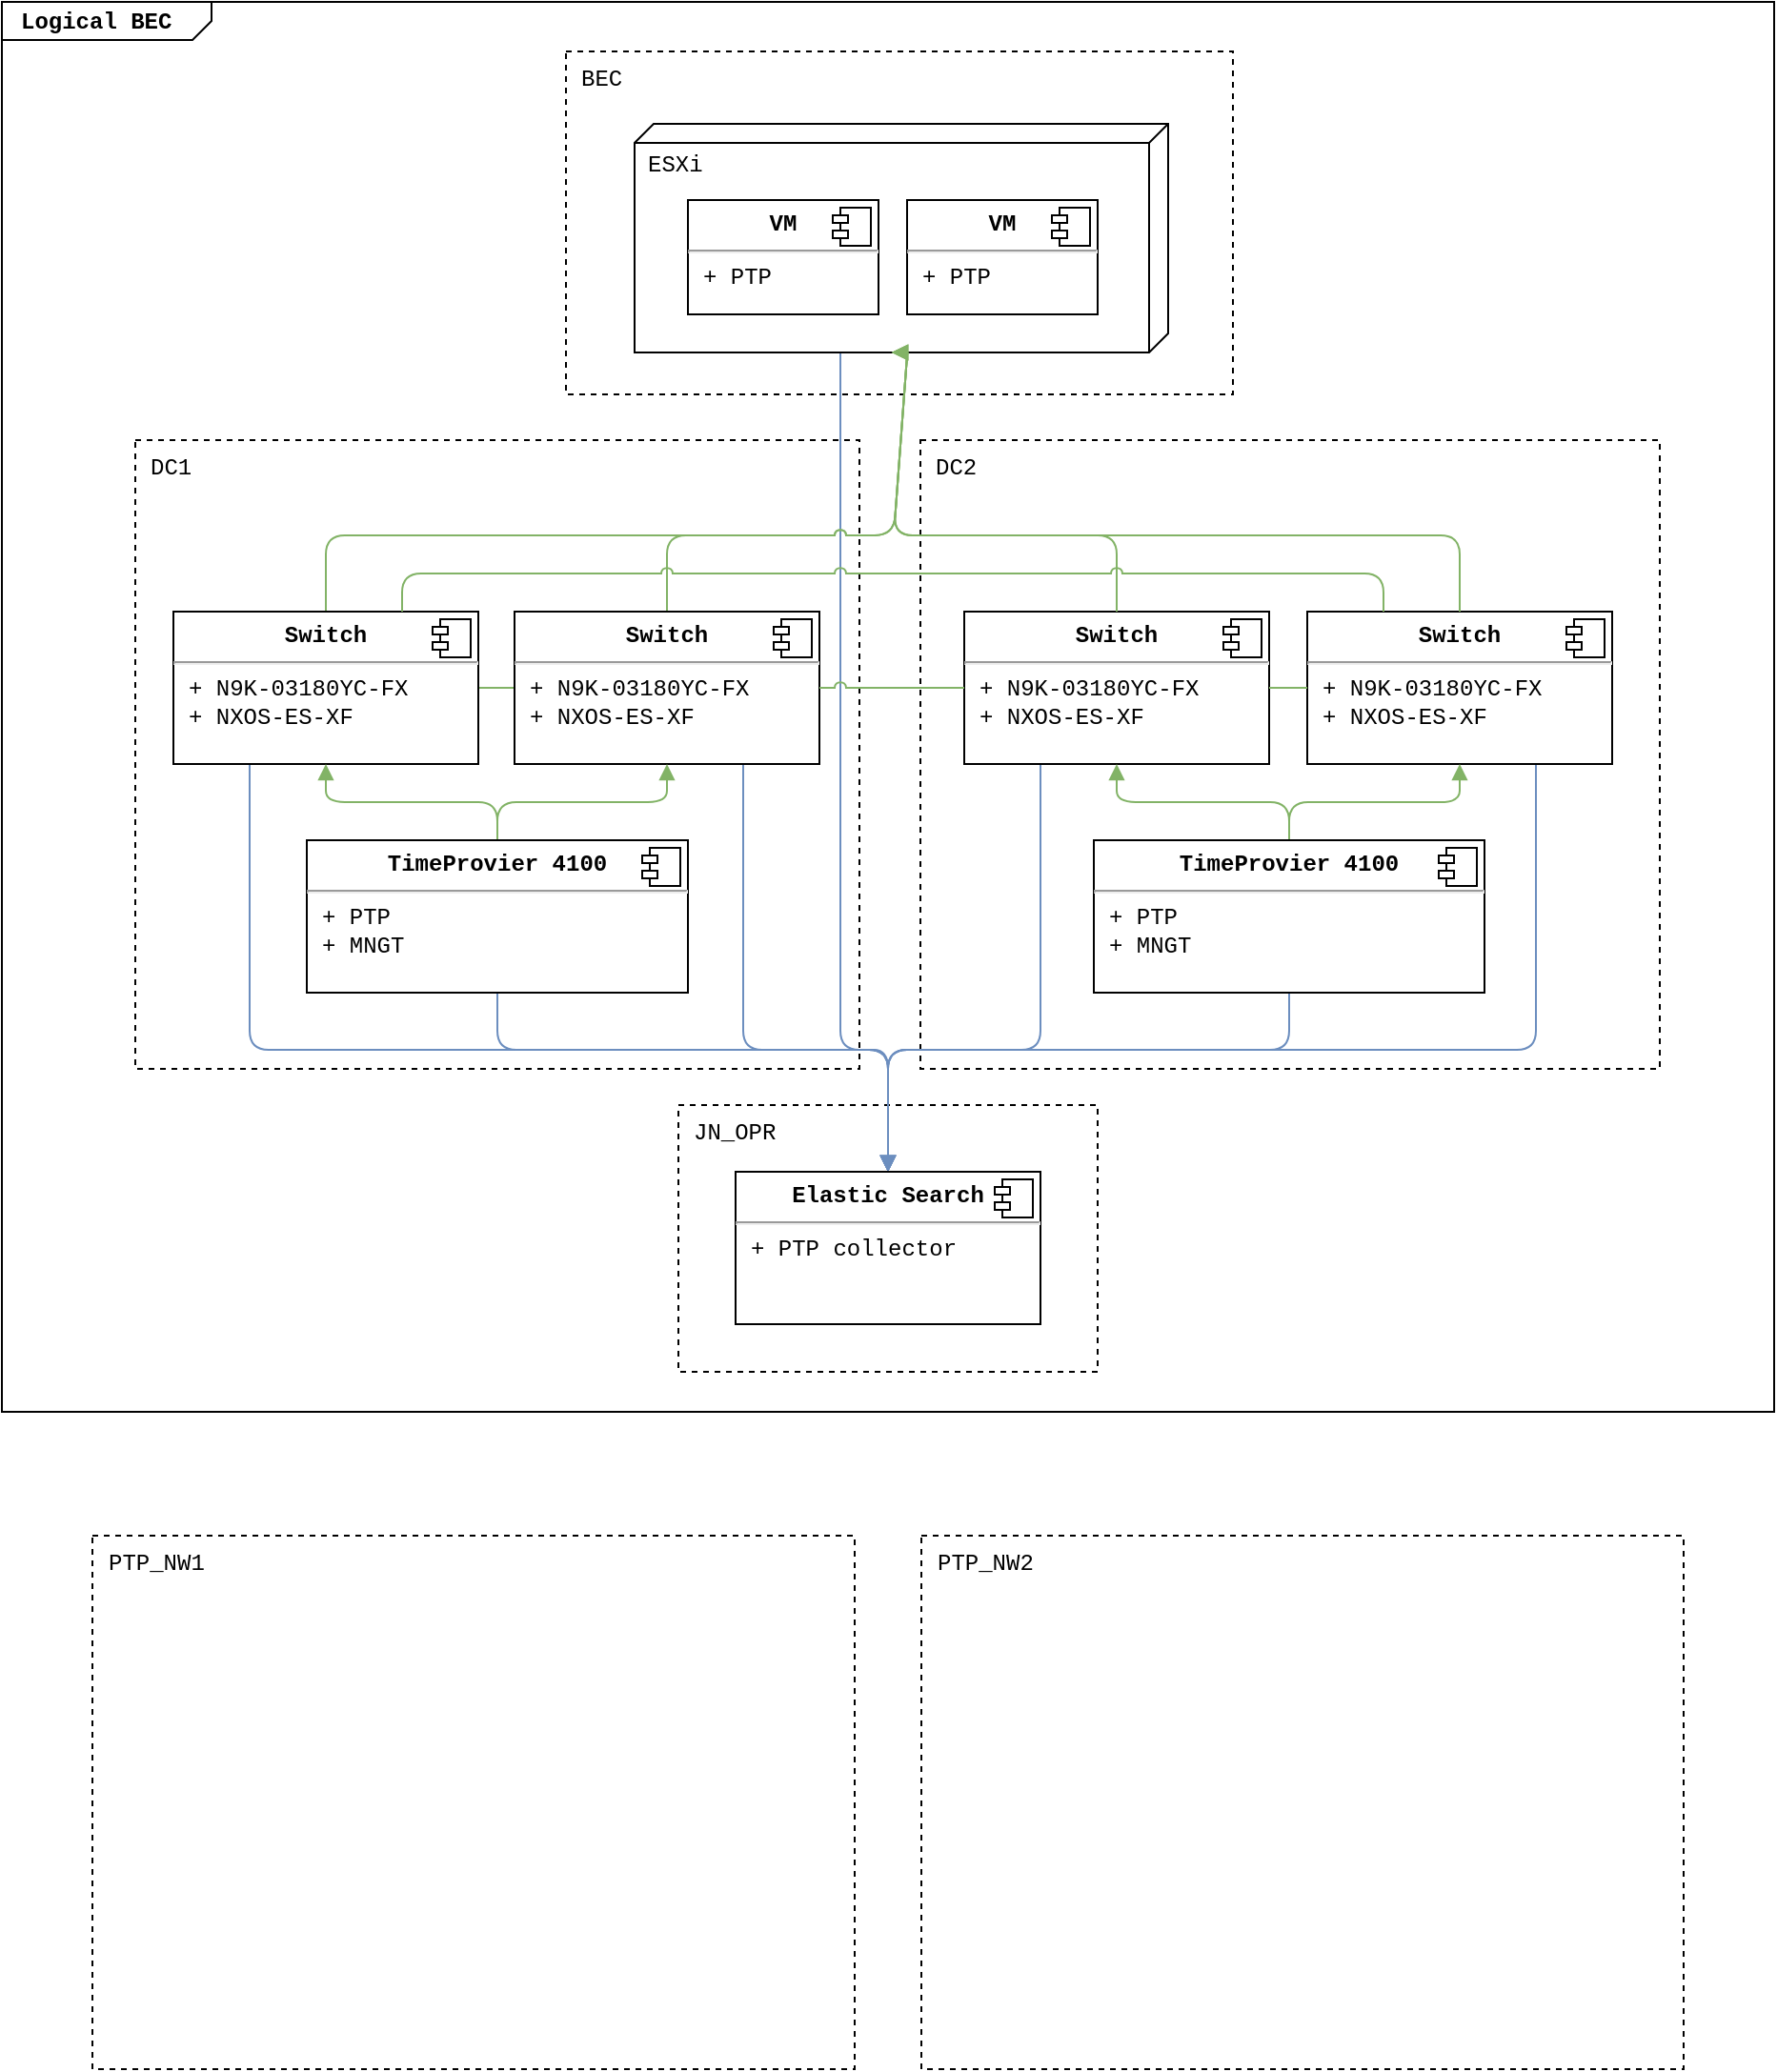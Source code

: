 <mxfile version="10.6.6" type="github"><diagram name="Page-1" id="929967ad-93f9-6ef4-fab6-5d389245f69c"><mxGraphModel dx="1162" dy="745" grid="1" gridSize="10" guides="1" tooltips="1" connect="1" arrows="1" fold="1" page="1" pageScale="1.5" pageWidth="827" pageHeight="1169" background="none" math="0" shadow="0"><root><mxCell id="0" style=";html=1;"/><mxCell id="1" style=";html=1;" parent="0"/><mxCell id="1672d66443f91eb5-1" value="&lt;p style=&quot;margin: 0px ; margin-top: 4px ; margin-left: 10px ; text-align: left&quot;&gt;&lt;b&gt;&lt;font&gt;Logical BEC&lt;/font&gt;&lt;/b&gt;&lt;/p&gt;" style="html=1;strokeWidth=1;shape=mxgraph.sysml.package;html=1;overflow=fill;whiteSpace=wrap;fillColor=none;gradientColor=none;fontSize=12;align=left;labelX=110;fontFamily=Courier New;fontStyle=0" parent="1" vertex="1"><mxGeometry x="130" y="100" width="930" height="740" as="geometry"/></mxCell><mxCell id="dyhb5RwCPjDu0L1C0ExR-2" value="BEC" style="html=1;rounded=0;dashed=1;fillColor=none;imageVerticalAlign=middle;align=left;verticalAlign=top;spacing=3;spacingLeft=5;fontFamily=Courier New;fontStyle=0" parent="1" vertex="1"><mxGeometry x="426" y="126" width="350" height="180" as="geometry"/></mxCell><mxCell id="Zo5ozZGkX_kthFSMkFMt-4" value="JN_OPR" style="html=1;rounded=0;dashed=1;fillColor=none;imageVerticalAlign=middle;align=left;verticalAlign=top;spacing=3;spacingLeft=5;comic=0;absoluteArcSize=0;noLabel=0;fixDash=0;part=0;backgroundOutline=0;fontFamily=Courier New;fontStyle=0" vertex="1" parent="1"><mxGeometry x="485" y="679" width="220" height="140" as="geometry"/></mxCell><mxCell id="dyhb5RwCPjDu0L1C0ExR-48" value="DC2" style="html=1;rounded=0;dashed=1;fillColor=none;imageVerticalAlign=middle;align=left;verticalAlign=top;spacing=3;spacingLeft=5;strokeColor=#000000;perimeterSpacing=0;gradientColor=none;shadow=0;glass=0;fontFamily=Courier New;fontStyle=0;" parent="1" vertex="1"><mxGeometry x="612" y="330" width="388" height="330" as="geometry"/></mxCell><mxCell id="dyhb5RwCPjDu0L1C0ExR-47" value="DC1" style="html=1;rounded=0;dashed=1;fillColor=none;imageVerticalAlign=middle;align=left;verticalAlign=top;spacing=3;spacingLeft=5;glass=0;shadow=0;fontFamily=Courier New;fontStyle=0" parent="1" vertex="1"><mxGeometry x="200" y="330" width="380" height="330" as="geometry"/></mxCell><mxCell id="Zo5ozZGkX_kthFSMkFMt-19" style="edgeStyle=orthogonalEdgeStyle;rounded=1;orthogonalLoop=1;jettySize=auto;html=1;entryX=0.5;entryY=0;entryDx=0;entryDy=0;fontFamily=Courier New;endArrow=block;endFill=1;fillColor=#dae8fc;strokeColor=#6c8ebf;" edge="1" parent="1" source="dyhb5RwCPjDu0L1C0ExR-10" target="Zo5ozZGkX_kthFSMkFMt-5"><mxGeometry relative="1" as="geometry"><mxPoint x="565" y="286" as="sourcePoint"/><Array as="points"><mxPoint x="570" y="650"/><mxPoint x="595" y="650"/></Array></mxGeometry></mxCell><mxCell id="dyhb5RwCPjDu0L1C0ExR-10" value="ESXi" style="verticalAlign=top;align=left;spacingTop=8;spacingLeft=5;spacingRight=12;shape=cube;size=10;direction=south;fontStyle=0;html=1;fontFamily=Courier New;" parent="1" vertex="1"><mxGeometry x="462" y="164" width="280" height="120" as="geometry"/></mxCell><mxCell id="dyhb5RwCPjDu0L1C0ExR-11" value="&lt;p style=&quot;text-align: center ; margin: 6px 0px 0px&quot;&gt;&lt;b&gt;VM&lt;/b&gt;&lt;/p&gt;&lt;hr style=&quot;text-align: center&quot;&gt;&lt;p style=&quot;margin: 0px ; margin-left: 8px&quot;&gt;+ PTP&lt;/p&gt;" style="align=left;overflow=fill;html=1;fontFamily=Courier New;fontStyle=0" parent="1" vertex="1"><mxGeometry x="490" y="204" width="100" height="60" as="geometry"/></mxCell><mxCell id="dyhb5RwCPjDu0L1C0ExR-12" value="" style="shape=component;jettyWidth=8;jettyHeight=4;fontFamily=Courier New;fontStyle=0" parent="dyhb5RwCPjDu0L1C0ExR-11" vertex="1"><mxGeometry x="1" width="20" height="20" relative="1" as="geometry"><mxPoint x="-24" y="4" as="offset"/></mxGeometry></mxCell><mxCell id="dyhb5RwCPjDu0L1C0ExR-13" value="&lt;p style=&quot;text-align: center ; margin: 6px 0px 0px&quot;&gt;&lt;b&gt;VM&lt;/b&gt;&lt;/p&gt;&lt;hr style=&quot;text-align: center&quot;&gt;&lt;p style=&quot;margin: 0px ; margin-left: 8px&quot;&gt;+ PTP&lt;/p&gt;" style="align=left;overflow=fill;html=1;fontFamily=Courier New;fontStyle=0" parent="1" vertex="1"><mxGeometry x="605" y="204" width="100" height="60" as="geometry"/></mxCell><mxCell id="dyhb5RwCPjDu0L1C0ExR-14" value="" style="shape=component;jettyWidth=8;jettyHeight=4;fontFamily=Courier New;fontStyle=0" parent="dyhb5RwCPjDu0L1C0ExR-13" vertex="1"><mxGeometry x="1" width="20" height="20" relative="1" as="geometry"><mxPoint x="-24" y="4" as="offset"/></mxGeometry></mxCell><mxCell id="dyhb5RwCPjDu0L1C0ExR-15" value="PTP_NW1" style="html=1;rounded=0;dashed=1;fillColor=none;imageVerticalAlign=middle;align=left;verticalAlign=top;spacing=3;spacingLeft=5;comic=0;absoluteArcSize=0;noLabel=0;fixDash=0;part=0;backgroundOutline=0;fontFamily=Courier New;fontStyle=0" parent="1" vertex="1"><mxGeometry x="177.5" y="905" width="400" height="280" as="geometry"/></mxCell><mxCell id="dyhb5RwCPjDu0L1C0ExR-16" value="PTP_NW2" style="html=1;rounded=0;dashed=1;fillColor=none;imageVerticalAlign=middle;align=left;verticalAlign=top;spacing=3;spacingLeft=5;fontFamily=Courier New;fontStyle=0" parent="1" vertex="1"><mxGeometry x="612.5" y="905" width="400" height="280" as="geometry"/></mxCell><mxCell id="dyhb5RwCPjDu0L1C0ExR-36" style="rounded=1;orthogonalLoop=1;jettySize=auto;html=1;exitX=1;exitY=0.5;exitDx=0;exitDy=0;entryX=0;entryY=0.5;entryDx=0;entryDy=0;fontSize=12;edgeStyle=orthogonalEdgeStyle;endArrow=none;endFill=0;fontFamily=Courier New;fontStyle=0;fillColor=#d5e8d4;strokeColor=#82b366;" parent="1" source="dyhb5RwCPjDu0L1C0ExR-17" target="dyhb5RwCPjDu0L1C0ExR-21" edge="1"><mxGeometry relative="1" as="geometry"/></mxCell><mxCell id="dyhb5RwCPjDu0L1C0ExR-40" style="rounded=1;orthogonalLoop=1;jettySize=auto;html=1;exitX=0.5;exitY=0;exitDx=0;exitDy=0;fontSize=12;entryX=0;entryY=0;entryDx=120;entryDy=145;entryPerimeter=0;edgeStyle=orthogonalEdgeStyle;endArrow=block;endFill=1;fontFamily=Courier New;fontStyle=0;fillColor=#d5e8d4;strokeColor=#82b366;jumpStyle=arc;" parent="1" source="dyhb5RwCPjDu0L1C0ExR-17" target="dyhb5RwCPjDu0L1C0ExR-10" edge="1"><mxGeometry relative="1" as="geometry"><Array as="points"><mxPoint x="300" y="380"/><mxPoint x="598" y="380"/></Array></mxGeometry></mxCell><mxCell id="Zo5ozZGkX_kthFSMkFMt-15" style="edgeStyle=orthogonalEdgeStyle;rounded=1;orthogonalLoop=1;jettySize=auto;html=1;exitX=0.25;exitY=1;exitDx=0;exitDy=0;entryX=0.5;entryY=0;entryDx=0;entryDy=0;fontFamily=Courier New;endArrow=block;endFill=1;fillColor=#dae8fc;strokeColor=#6c8ebf;" edge="1" parent="1" source="dyhb5RwCPjDu0L1C0ExR-17" target="Zo5ozZGkX_kthFSMkFMt-5"><mxGeometry relative="1" as="geometry"><Array as="points"><mxPoint x="260" y="650"/><mxPoint x="595" y="650"/></Array></mxGeometry></mxCell><mxCell id="dyhb5RwCPjDu0L1C0ExR-17" value="&lt;p style=&quot;margin: 0px ; margin-top: 6px ; text-align: center&quot;&gt;&lt;b&gt;Switch&lt;/b&gt;&lt;/p&gt;&lt;hr&gt;&lt;p style=&quot;margin: 0px ; margin-left: 8px&quot;&gt;+ N9K-03180YC-FX&lt;br&gt;+ NXOS-ES-XF&lt;/p&gt;" style="align=left;overflow=fill;html=1;rounded=0;fontFamily=Courier New;fontStyle=0" parent="1" vertex="1"><mxGeometry x="220" y="420" width="160" height="80" as="geometry"/></mxCell><mxCell id="dyhb5RwCPjDu0L1C0ExR-18" value="" style="shape=component;jettyWidth=8;jettyHeight=4;fontFamily=Courier New;fontStyle=0" parent="dyhb5RwCPjDu0L1C0ExR-17" vertex="1"><mxGeometry x="1" width="20" height="20" relative="1" as="geometry"><mxPoint x="-24" y="4" as="offset"/></mxGeometry></mxCell><mxCell id="dyhb5RwCPjDu0L1C0ExR-41" style="rounded=1;orthogonalLoop=1;jettySize=auto;html=1;exitX=0.5;exitY=0;exitDx=0;exitDy=0;fontSize=12;entryX=0;entryY=0;entryDx=120;entryDy=145;entryPerimeter=0;edgeStyle=orthogonalEdgeStyle;endArrow=block;endFill=1;noJump=0;jumpStyle=arc;fontFamily=Courier New;fontStyle=0;fillColor=#d5e8d4;strokeColor=#82b366;" parent="1" source="dyhb5RwCPjDu0L1C0ExR-21" target="dyhb5RwCPjDu0L1C0ExR-10" edge="1"><mxGeometry relative="1" as="geometry"><mxPoint x="600" y="270.0" as="targetPoint"/><Array as="points"><mxPoint x="479" y="380"/><mxPoint x="598" y="380"/></Array></mxGeometry></mxCell><mxCell id="Zo5ozZGkX_kthFSMkFMt-16" style="edgeStyle=orthogonalEdgeStyle;rounded=1;orthogonalLoop=1;jettySize=auto;html=1;exitX=0.75;exitY=1;exitDx=0;exitDy=0;fontFamily=Courier New;entryX=0.5;entryY=0;entryDx=0;entryDy=0;endArrow=block;endFill=1;fillColor=#dae8fc;strokeColor=#6c8ebf;" edge="1" parent="1" source="dyhb5RwCPjDu0L1C0ExR-21" target="Zo5ozZGkX_kthFSMkFMt-5"><mxGeometry relative="1" as="geometry"><mxPoint x="290" y="690" as="targetPoint"/><Array as="points"><mxPoint x="519" y="650"/><mxPoint x="595" y="650"/></Array></mxGeometry></mxCell><mxCell id="dyhb5RwCPjDu0L1C0ExR-21" value="&lt;p style=&quot;margin: 0px ; margin-top: 6px ; text-align: center&quot;&gt;&lt;b&gt;Switch&lt;/b&gt;&lt;/p&gt;&lt;hr&gt;&lt;p style=&quot;margin: 0px ; margin-left: 8px&quot;&gt;+ N9K-03180YC-FX&lt;br&gt;+ NXOS-ES-XF&lt;/p&gt;" style="align=left;overflow=fill;html=1;rounded=0;fontFamily=Courier New;fontStyle=0" parent="1" vertex="1"><mxGeometry x="399" y="420" width="160" height="80" as="geometry"/></mxCell><mxCell id="dyhb5RwCPjDu0L1C0ExR-22" value="" style="shape=component;jettyWidth=8;jettyHeight=4;fontFamily=Courier New;fontStyle=0" parent="dyhb5RwCPjDu0L1C0ExR-21" vertex="1"><mxGeometry x="1" width="20" height="20" relative="1" as="geometry"><mxPoint x="-24" y="4" as="offset"/></mxGeometry></mxCell><mxCell id="Zo5ozZGkX_kthFSMkFMt-18" style="edgeStyle=orthogonalEdgeStyle;rounded=1;orthogonalLoop=1;jettySize=auto;html=1;exitX=0.75;exitY=1;exitDx=0;exitDy=0;entryX=0.5;entryY=0;entryDx=0;entryDy=0;fontFamily=Courier New;endArrow=block;endFill=1;fillColor=#dae8fc;strokeColor=#6c8ebf;" edge="1" parent="1" source="dyhb5RwCPjDu0L1C0ExR-23" target="Zo5ozZGkX_kthFSMkFMt-5"><mxGeometry relative="1" as="geometry"><Array as="points"><mxPoint x="935" y="650"/><mxPoint x="595" y="650"/></Array></mxGeometry></mxCell><mxCell id="dyhb5RwCPjDu0L1C0ExR-23" value="&lt;p style=&quot;margin: 0px ; margin-top: 6px ; text-align: center&quot;&gt;&lt;b&gt;Switch&lt;/b&gt;&lt;/p&gt;&lt;hr&gt;&lt;p style=&quot;margin: 0px ; margin-left: 8px&quot;&gt;+ N9K-03180YC-FX&lt;br&gt;+ NXOS-ES-XF&lt;/p&gt;" style="align=left;overflow=fill;html=1;rounded=0;fontFamily=Courier New;fontStyle=0" parent="1" vertex="1"><mxGeometry x="815" y="420" width="160" height="80" as="geometry"/></mxCell><mxCell id="dyhb5RwCPjDu0L1C0ExR-24" value="" style="shape=component;jettyWidth=8;jettyHeight=4;fontFamily=Courier New;fontStyle=0" parent="dyhb5RwCPjDu0L1C0ExR-23" vertex="1"><mxGeometry x="1" width="20" height="20" relative="1" as="geometry"><mxPoint x="-24" y="4" as="offset"/></mxGeometry></mxCell><mxCell id="Zo5ozZGkX_kthFSMkFMt-17" style="edgeStyle=orthogonalEdgeStyle;rounded=1;orthogonalLoop=1;jettySize=auto;html=1;exitX=0.25;exitY=1;exitDx=0;exitDy=0;fontFamily=Courier New;entryX=0.5;entryY=0;entryDx=0;entryDy=0;endArrow=block;endFill=1;fillColor=#dae8fc;strokeColor=#6c8ebf;" edge="1" parent="1" source="dyhb5RwCPjDu0L1C0ExR-25" target="Zo5ozZGkX_kthFSMkFMt-5"><mxGeometry relative="1" as="geometry"><mxPoint x="290" y="690" as="targetPoint"/><Array as="points"><mxPoint x="675" y="650"/><mxPoint x="595" y="650"/></Array></mxGeometry></mxCell><mxCell id="dyhb5RwCPjDu0L1C0ExR-25" value="&lt;p style=&quot;margin: 0px ; margin-top: 6px ; text-align: center&quot;&gt;&lt;b&gt;Switch&lt;/b&gt;&lt;/p&gt;&lt;hr&gt;&lt;p style=&quot;margin: 0px ; margin-left: 8px&quot;&gt;+ N9K-03180YC-FX&lt;br&gt;+ NXOS-ES-XF&lt;/p&gt;" style="align=left;overflow=fill;html=1;rounded=0;fontFamily=Courier New;fontStyle=0" parent="1" vertex="1"><mxGeometry x="635" y="420" width="160" height="80" as="geometry"/></mxCell><mxCell id="dyhb5RwCPjDu0L1C0ExR-26" value="" style="shape=component;jettyWidth=8;jettyHeight=4;fontFamily=Courier New;fontStyle=0" parent="dyhb5RwCPjDu0L1C0ExR-25" vertex="1"><mxGeometry x="1" width="20" height="20" relative="1" as="geometry"><mxPoint x="-24" y="4" as="offset"/></mxGeometry></mxCell><mxCell id="dyhb5RwCPjDu0L1C0ExR-34" style="rounded=1;orthogonalLoop=1;jettySize=auto;html=1;exitX=0.5;exitY=0;exitDx=0;exitDy=0;entryX=0.5;entryY=1;entryDx=0;entryDy=0;fontSize=12;edgeStyle=orthogonalEdgeStyle;endArrow=block;endFill=1;fontFamily=Courier New;fontStyle=0;fillColor=#d5e8d4;strokeColor=#82b366;" parent="1" source="dyhb5RwCPjDu0L1C0ExR-27" target="dyhb5RwCPjDu0L1C0ExR-17" edge="1"><mxGeometry relative="1" as="geometry"/></mxCell><mxCell id="dyhb5RwCPjDu0L1C0ExR-35" style="rounded=1;orthogonalLoop=1;jettySize=auto;html=1;exitX=0.5;exitY=0;exitDx=0;exitDy=0;entryX=0.5;entryY=1;entryDx=0;entryDy=0;fontSize=12;edgeStyle=orthogonalEdgeStyle;endArrow=block;endFill=1;fontFamily=Courier New;fontStyle=0;fillColor=#d5e8d4;strokeColor=#82b366;" parent="1" source="dyhb5RwCPjDu0L1C0ExR-27" target="dyhb5RwCPjDu0L1C0ExR-21" edge="1"><mxGeometry relative="1" as="geometry"/></mxCell><mxCell id="Zo5ozZGkX_kthFSMkFMt-9" style="edgeStyle=orthogonalEdgeStyle;rounded=1;orthogonalLoop=1;jettySize=auto;html=1;exitX=0.5;exitY=1;exitDx=0;exitDy=0;entryX=0.5;entryY=0;entryDx=0;entryDy=0;fontFamily=Courier New;endArrow=block;endFill=1;fillColor=#dae8fc;strokeColor=#6c8ebf;" edge="1" parent="1" source="dyhb5RwCPjDu0L1C0ExR-27" target="Zo5ozZGkX_kthFSMkFMt-5"><mxGeometry relative="1" as="geometry"><Array as="points"><mxPoint x="390" y="650"/><mxPoint x="595" y="650"/></Array></mxGeometry></mxCell><mxCell id="dyhb5RwCPjDu0L1C0ExR-27" value="&lt;p style=&quot;text-align: center ; margin: 6px 0px 0px&quot;&gt;&lt;b&gt;TimeProvier 4100&lt;/b&gt;&lt;/p&gt;&lt;hr&gt;&lt;p style=&quot;margin: 0px ; margin-left: 8px&quot;&gt;+ PTP&lt;br&gt;+ MNGT&lt;/p&gt;" style="align=left;overflow=fill;html=1;rounded=0;fontFamily=Courier New;fontStyle=0" parent="1" vertex="1"><mxGeometry x="290" y="540" width="200" height="80" as="geometry"/></mxCell><mxCell id="dyhb5RwCPjDu0L1C0ExR-28" value="" style="shape=component;jettyWidth=8;jettyHeight=4;fontSize=11;fontFamily=Courier New;fontStyle=0" parent="dyhb5RwCPjDu0L1C0ExR-27" vertex="1"><mxGeometry x="1" width="20" height="20" relative="1" as="geometry"><mxPoint x="-24" y="4" as="offset"/></mxGeometry></mxCell><mxCell id="dyhb5RwCPjDu0L1C0ExR-32" style="orthogonalLoop=1;jettySize=auto;html=1;exitX=0.5;exitY=0;exitDx=0;exitDy=0;entryX=0.5;entryY=1;entryDx=0;entryDy=0;fontSize=12;endArrow=block;endFill=1;rounded=1;edgeStyle=orthogonalEdgeStyle;elbow=vertical;jumpStyle=arc;fontFamily=Courier New;fontStyle=0;fillColor=#d5e8d4;strokeColor=#82b366;" parent="1" source="dyhb5RwCPjDu0L1C0ExR-29" target="dyhb5RwCPjDu0L1C0ExR-25" edge="1"><mxGeometry relative="1" as="geometry"/></mxCell><mxCell id="dyhb5RwCPjDu0L1C0ExR-33" style="orthogonalLoop=1;jettySize=auto;html=1;exitX=0.5;exitY=0;exitDx=0;exitDy=0;entryX=0.5;entryY=1;entryDx=0;entryDy=0;fontSize=12;endArrow=block;endFill=1;rounded=1;edgeStyle=orthogonalEdgeStyle;elbow=vertical;jumpStyle=arc;fontFamily=Courier New;fontStyle=0;fillColor=#d5e8d4;strokeColor=#82b366;" parent="1" source="dyhb5RwCPjDu0L1C0ExR-29" target="dyhb5RwCPjDu0L1C0ExR-23" edge="1"><mxGeometry relative="1" as="geometry"/></mxCell><mxCell id="Zo5ozZGkX_kthFSMkFMt-10" style="edgeStyle=orthogonalEdgeStyle;rounded=1;orthogonalLoop=1;jettySize=auto;html=1;exitX=0.5;exitY=1;exitDx=0;exitDy=0;fontFamily=Courier New;entryX=0.5;entryY=0;entryDx=0;entryDy=0;endArrow=block;endFill=1;fillColor=#dae8fc;strokeColor=#6c8ebf;" edge="1" parent="1" source="dyhb5RwCPjDu0L1C0ExR-29" target="Zo5ozZGkX_kthFSMkFMt-5"><mxGeometry relative="1" as="geometry"><mxPoint x="290" y="700" as="targetPoint"/><Array as="points"><mxPoint x="805" y="650"/><mxPoint x="595" y="650"/></Array></mxGeometry></mxCell><mxCell id="dyhb5RwCPjDu0L1C0ExR-29" value="&lt;p style=&quot;text-align: center ; margin: 6px 0px 0px&quot;&gt;&lt;b&gt;TimeProvier 4100&lt;/b&gt;&lt;/p&gt;&lt;hr&gt;&lt;p style=&quot;margin: 0px ; margin-left: 8px&quot;&gt;+ PTP&lt;br&gt;+ MNGT&lt;/p&gt;" style="align=left;overflow=fill;html=1;rounded=0;fontFamily=Courier New;fontStyle=0" parent="1" vertex="1"><mxGeometry x="703" y="540" width="205" height="80" as="geometry"/></mxCell><mxCell id="dyhb5RwCPjDu0L1C0ExR-30" value="" style="shape=component;jettyWidth=8;jettyHeight=4;fontSize=11;fontFamily=Courier New;fontStyle=0" parent="dyhb5RwCPjDu0L1C0ExR-29" vertex="1"><mxGeometry x="1" width="20" height="20" relative="1" as="geometry"><mxPoint x="-24" y="4" as="offset"/></mxGeometry></mxCell><mxCell id="dyhb5RwCPjDu0L1C0ExR-42" style="rounded=1;orthogonalLoop=1;jettySize=auto;html=1;exitX=1;exitY=0.5;exitDx=0;exitDy=0;entryX=0;entryY=0.5;entryDx=0;entryDy=0;fontSize=12;edgeStyle=orthogonalEdgeStyle;endArrow=none;endFill=0;fontFamily=Courier New;fontStyle=0;fillColor=#d5e8d4;strokeColor=#82b366;jumpStyle=arc;" parent="1" source="dyhb5RwCPjDu0L1C0ExR-21" target="dyhb5RwCPjDu0L1C0ExR-25" edge="1"><mxGeometry relative="1" as="geometry"><mxPoint x="340" y="470" as="sourcePoint"/><mxPoint x="395" y="470" as="targetPoint"/></mxGeometry></mxCell><mxCell id="dyhb5RwCPjDu0L1C0ExR-43" style="rounded=1;orthogonalLoop=1;jettySize=auto;html=1;exitX=1;exitY=0.5;exitDx=0;exitDy=0;entryX=0;entryY=0.5;entryDx=0;entryDy=0;fontSize=12;edgeStyle=orthogonalEdgeStyle;endArrow=none;endFill=0;fontFamily=Courier New;fontStyle=0;fillColor=#d5e8d4;strokeColor=#82b366;" parent="1" source="dyhb5RwCPjDu0L1C0ExR-25" target="dyhb5RwCPjDu0L1C0ExR-23" edge="1"><mxGeometry relative="1" as="geometry"><mxPoint x="305" y="480" as="sourcePoint"/><mxPoint x="360" y="480" as="targetPoint"/><Array as="points"/></mxGeometry></mxCell><mxCell id="dyhb5RwCPjDu0L1C0ExR-45" style="rounded=1;orthogonalLoop=1;jettySize=auto;html=1;exitX=0.5;exitY=0;exitDx=0;exitDy=0;fontSize=12;entryX=0;entryY=0;entryDx=120;entryDy=145;entryPerimeter=0;endArrow=block;endFill=1;noJump=0;jumpStyle=arc;edgeStyle=orthogonalEdgeStyle;elbow=vertical;fontFamily=Courier New;fontStyle=0;fillColor=#d5e8d4;strokeColor=#82b366;" parent="1" source="dyhb5RwCPjDu0L1C0ExR-25" target="dyhb5RwCPjDu0L1C0ExR-10" edge="1"><mxGeometry relative="1" as="geometry"><mxPoint x="610" y="278" as="targetPoint"/><mxPoint x="439" y="430" as="sourcePoint"/><Array as="points"><mxPoint x="715" y="380"/><mxPoint x="598" y="380"/></Array></mxGeometry></mxCell><mxCell id="dyhb5RwCPjDu0L1C0ExR-46" style="rounded=1;orthogonalLoop=1;jettySize=auto;html=1;exitX=0.5;exitY=0;exitDx=0;exitDy=0;fontSize=12;endArrow=block;endFill=1;noJump=0;jumpStyle=arc;edgeStyle=orthogonalEdgeStyle;elbow=vertical;fontFamily=Courier New;fontStyle=0;entryX=0;entryY=0;entryDx=120;entryDy=145;entryPerimeter=0;fillColor=#d5e8d4;strokeColor=#82b366;" parent="1" source="dyhb5RwCPjDu0L1C0ExR-23" target="dyhb5RwCPjDu0L1C0ExR-10" edge="1"><mxGeometry relative="1" as="geometry"><mxPoint x="620" y="288" as="targetPoint"/><mxPoint x="449" y="440" as="sourcePoint"/><Array as="points"><mxPoint x="895" y="380"/><mxPoint x="598" y="380"/></Array></mxGeometry></mxCell><mxCell id="dyhb5RwCPjDu0L1C0ExR-44" style="rounded=1;orthogonalLoop=1;jettySize=auto;html=1;exitX=0.75;exitY=0;exitDx=0;exitDy=0;entryX=0.25;entryY=0;entryDx=0;entryDy=0;fontSize=12;edgeStyle=orthogonalEdgeStyle;endArrow=none;endFill=0;jumpStyle=arc;comic=0;fontFamily=Courier New;fontStyle=0;fillColor=#d5e8d4;strokeColor=#82b366;" parent="1" source="dyhb5RwCPjDu0L1C0ExR-17" target="dyhb5RwCPjDu0L1C0ExR-23" edge="1"><mxGeometry relative="1" as="geometry"><mxPoint x="360" y="490" as="sourcePoint"/><mxPoint x="415" y="490" as="targetPoint"/><Array as="points"><mxPoint x="340" y="400"/><mxPoint x="855" y="400"/></Array></mxGeometry></mxCell><mxCell id="Zo5ozZGkX_kthFSMkFMt-5" value="&lt;p style=&quot;margin: 0px ; margin-top: 6px ; text-align: center&quot;&gt;&lt;b&gt;Elastic Search&lt;/b&gt;&lt;/p&gt;&lt;hr&gt;&lt;p style=&quot;margin: 0px ; margin-left: 8px&quot;&gt;+ PTP collector&lt;/p&gt;" style="align=left;overflow=fill;html=1;rounded=0;fontFamily=Courier New;fontStyle=0" vertex="1" parent="1"><mxGeometry x="515" y="714" width="160" height="80" as="geometry"/></mxCell><mxCell id="Zo5ozZGkX_kthFSMkFMt-6" value="" style="shape=component;jettyWidth=8;jettyHeight=4;fontFamily=Courier New;fontStyle=0" vertex="1" parent="Zo5ozZGkX_kthFSMkFMt-5"><mxGeometry x="1" width="20" height="20" relative="1" as="geometry"><mxPoint x="-24" y="4" as="offset"/></mxGeometry></mxCell></root></mxGraphModel></diagram></mxfile>